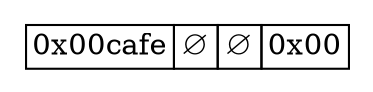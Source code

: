 digraph D {
    node [shape=none]
    root [label=<<table border="0" cellspacing="0" cellborder="1"><tr><td port="bp">0x00cafe</td><td port="left">∅</td><td port="right">∅</td><td>0x00</td></tr></table>>]
}
